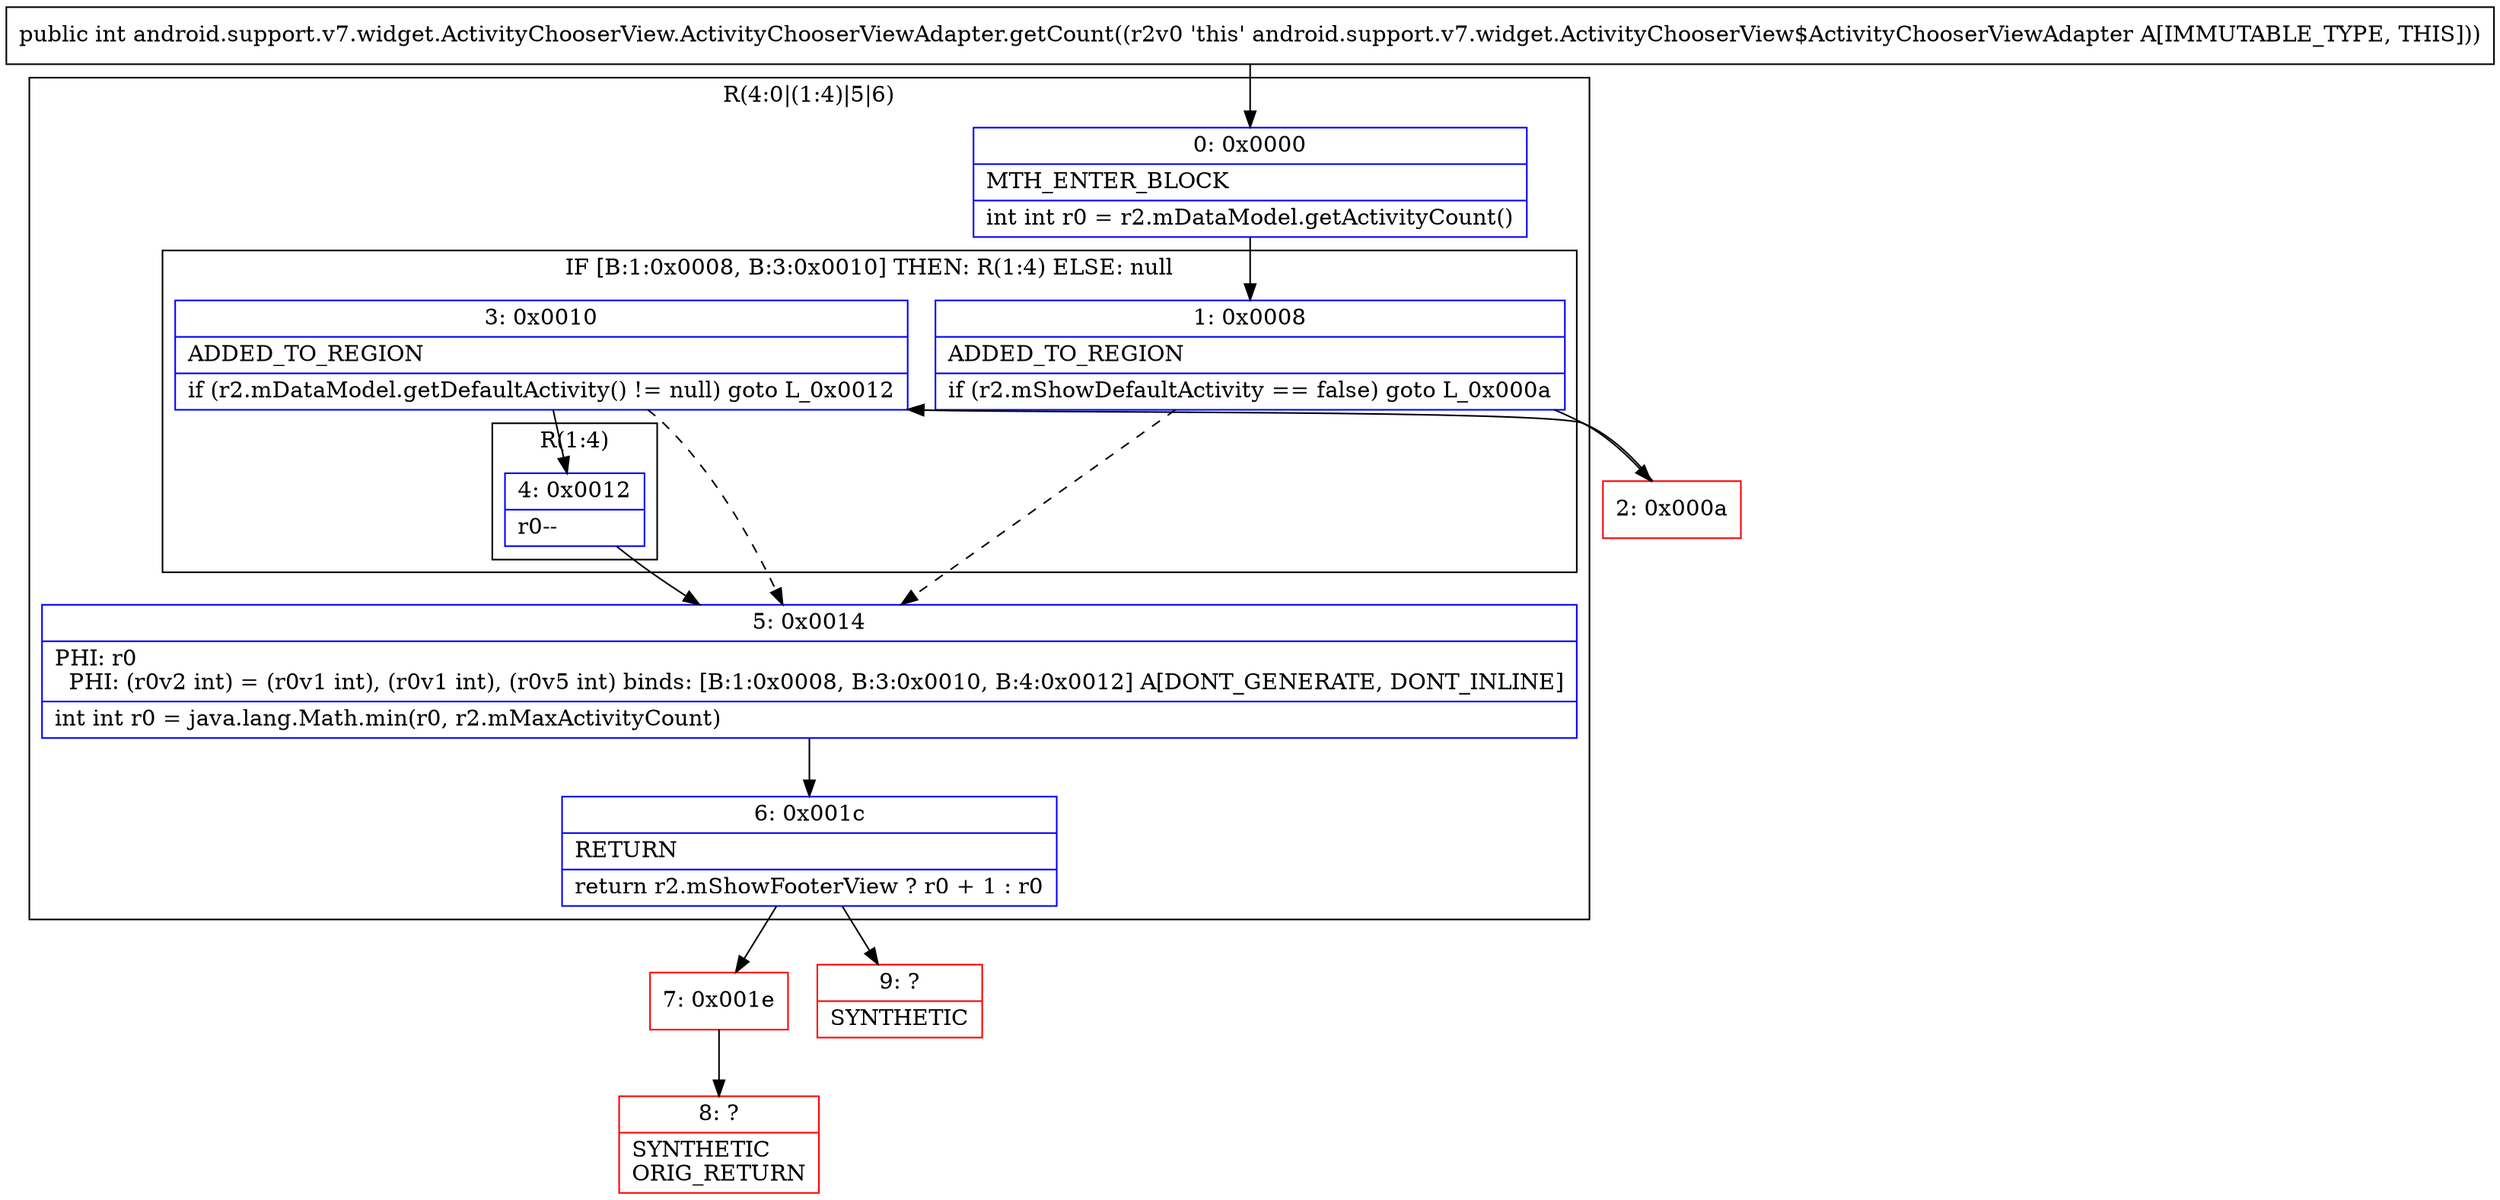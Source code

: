 digraph "CFG forandroid.support.v7.widget.ActivityChooserView.ActivityChooserViewAdapter.getCount()I" {
subgraph cluster_Region_1629079412 {
label = "R(4:0|(1:4)|5|6)";
node [shape=record,color=blue];
Node_0 [shape=record,label="{0\:\ 0x0000|MTH_ENTER_BLOCK\l|int int r0 = r2.mDataModel.getActivityCount()\l}"];
subgraph cluster_IfRegion_329702574 {
label = "IF [B:1:0x0008, B:3:0x0010] THEN: R(1:4) ELSE: null";
node [shape=record,color=blue];
Node_1 [shape=record,label="{1\:\ 0x0008|ADDED_TO_REGION\l|if (r2.mShowDefaultActivity == false) goto L_0x000a\l}"];
Node_3 [shape=record,label="{3\:\ 0x0010|ADDED_TO_REGION\l|if (r2.mDataModel.getDefaultActivity() != null) goto L_0x0012\l}"];
subgraph cluster_Region_1225345631 {
label = "R(1:4)";
node [shape=record,color=blue];
Node_4 [shape=record,label="{4\:\ 0x0012|r0\-\-\l}"];
}
}
Node_5 [shape=record,label="{5\:\ 0x0014|PHI: r0 \l  PHI: (r0v2 int) = (r0v1 int), (r0v1 int), (r0v5 int) binds: [B:1:0x0008, B:3:0x0010, B:4:0x0012] A[DONT_GENERATE, DONT_INLINE]\l|int int r0 = java.lang.Math.min(r0, r2.mMaxActivityCount)\l}"];
Node_6 [shape=record,label="{6\:\ 0x001c|RETURN\l|return r2.mShowFooterView ? r0 + 1 : r0\l}"];
}
Node_2 [shape=record,color=red,label="{2\:\ 0x000a}"];
Node_7 [shape=record,color=red,label="{7\:\ 0x001e}"];
Node_8 [shape=record,color=red,label="{8\:\ ?|SYNTHETIC\lORIG_RETURN\l}"];
Node_9 [shape=record,color=red,label="{9\:\ ?|SYNTHETIC\l}"];
MethodNode[shape=record,label="{public int android.support.v7.widget.ActivityChooserView.ActivityChooserViewAdapter.getCount((r2v0 'this' android.support.v7.widget.ActivityChooserView$ActivityChooserViewAdapter A[IMMUTABLE_TYPE, THIS])) }"];
MethodNode -> Node_0;
Node_0 -> Node_1;
Node_1 -> Node_2;
Node_1 -> Node_5[style=dashed];
Node_3 -> Node_4;
Node_3 -> Node_5[style=dashed];
Node_4 -> Node_5;
Node_5 -> Node_6;
Node_6 -> Node_7;
Node_6 -> Node_9;
Node_2 -> Node_3;
Node_7 -> Node_8;
}

